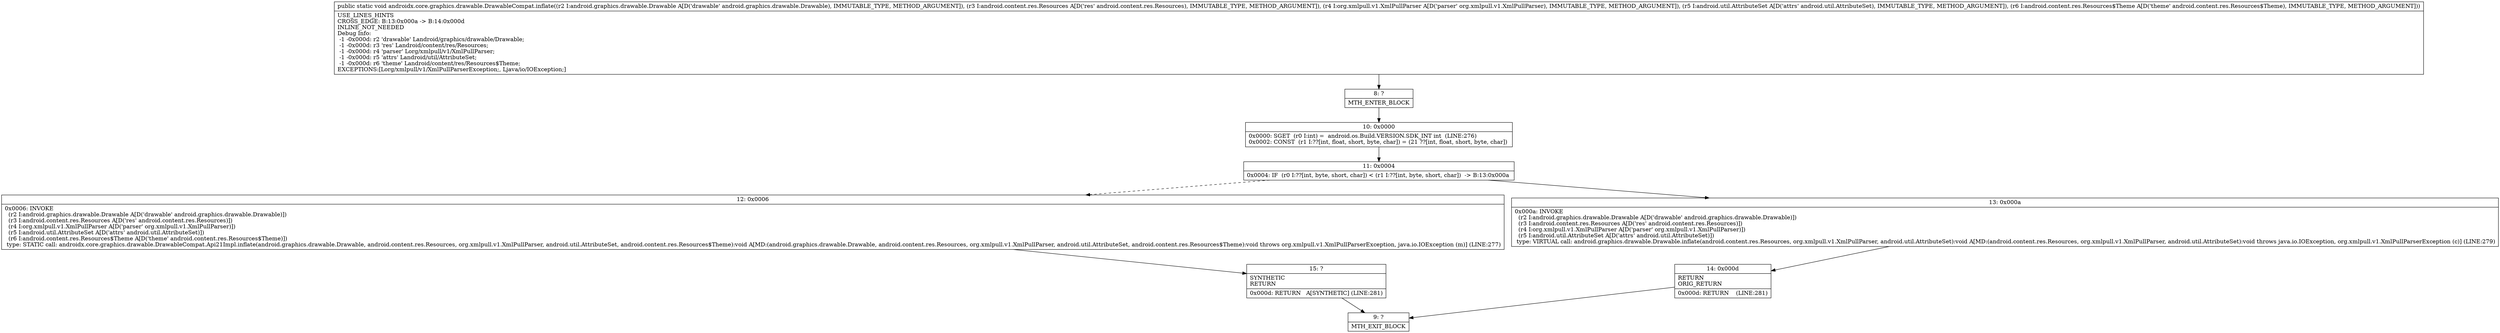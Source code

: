 digraph "CFG forandroidx.core.graphics.drawable.DrawableCompat.inflate(Landroid\/graphics\/drawable\/Drawable;Landroid\/content\/res\/Resources;Lorg\/xmlpull\/v1\/XmlPullParser;Landroid\/util\/AttributeSet;Landroid\/content\/res\/Resources$Theme;)V" {
Node_8 [shape=record,label="{8\:\ ?|MTH_ENTER_BLOCK\l}"];
Node_10 [shape=record,label="{10\:\ 0x0000|0x0000: SGET  (r0 I:int) =  android.os.Build.VERSION.SDK_INT int  (LINE:276)\l0x0002: CONST  (r1 I:??[int, float, short, byte, char]) = (21 ??[int, float, short, byte, char]) \l}"];
Node_11 [shape=record,label="{11\:\ 0x0004|0x0004: IF  (r0 I:??[int, byte, short, char]) \< (r1 I:??[int, byte, short, char])  \-\> B:13:0x000a \l}"];
Node_12 [shape=record,label="{12\:\ 0x0006|0x0006: INVOKE  \l  (r2 I:android.graphics.drawable.Drawable A[D('drawable' android.graphics.drawable.Drawable)])\l  (r3 I:android.content.res.Resources A[D('res' android.content.res.Resources)])\l  (r4 I:org.xmlpull.v1.XmlPullParser A[D('parser' org.xmlpull.v1.XmlPullParser)])\l  (r5 I:android.util.AttributeSet A[D('attrs' android.util.AttributeSet)])\l  (r6 I:android.content.res.Resources$Theme A[D('theme' android.content.res.Resources$Theme)])\l type: STATIC call: androidx.core.graphics.drawable.DrawableCompat.Api21Impl.inflate(android.graphics.drawable.Drawable, android.content.res.Resources, org.xmlpull.v1.XmlPullParser, android.util.AttributeSet, android.content.res.Resources$Theme):void A[MD:(android.graphics.drawable.Drawable, android.content.res.Resources, org.xmlpull.v1.XmlPullParser, android.util.AttributeSet, android.content.res.Resources$Theme):void throws org.xmlpull.v1.XmlPullParserException, java.io.IOException (m)] (LINE:277)\l}"];
Node_15 [shape=record,label="{15\:\ ?|SYNTHETIC\lRETURN\l|0x000d: RETURN   A[SYNTHETIC] (LINE:281)\l}"];
Node_9 [shape=record,label="{9\:\ ?|MTH_EXIT_BLOCK\l}"];
Node_13 [shape=record,label="{13\:\ 0x000a|0x000a: INVOKE  \l  (r2 I:android.graphics.drawable.Drawable A[D('drawable' android.graphics.drawable.Drawable)])\l  (r3 I:android.content.res.Resources A[D('res' android.content.res.Resources)])\l  (r4 I:org.xmlpull.v1.XmlPullParser A[D('parser' org.xmlpull.v1.XmlPullParser)])\l  (r5 I:android.util.AttributeSet A[D('attrs' android.util.AttributeSet)])\l type: VIRTUAL call: android.graphics.drawable.Drawable.inflate(android.content.res.Resources, org.xmlpull.v1.XmlPullParser, android.util.AttributeSet):void A[MD:(android.content.res.Resources, org.xmlpull.v1.XmlPullParser, android.util.AttributeSet):void throws java.io.IOException, org.xmlpull.v1.XmlPullParserException (c)] (LINE:279)\l}"];
Node_14 [shape=record,label="{14\:\ 0x000d|RETURN\lORIG_RETURN\l|0x000d: RETURN    (LINE:281)\l}"];
MethodNode[shape=record,label="{public static void androidx.core.graphics.drawable.DrawableCompat.inflate((r2 I:android.graphics.drawable.Drawable A[D('drawable' android.graphics.drawable.Drawable), IMMUTABLE_TYPE, METHOD_ARGUMENT]), (r3 I:android.content.res.Resources A[D('res' android.content.res.Resources), IMMUTABLE_TYPE, METHOD_ARGUMENT]), (r4 I:org.xmlpull.v1.XmlPullParser A[D('parser' org.xmlpull.v1.XmlPullParser), IMMUTABLE_TYPE, METHOD_ARGUMENT]), (r5 I:android.util.AttributeSet A[D('attrs' android.util.AttributeSet), IMMUTABLE_TYPE, METHOD_ARGUMENT]), (r6 I:android.content.res.Resources$Theme A[D('theme' android.content.res.Resources$Theme), IMMUTABLE_TYPE, METHOD_ARGUMENT]))  | USE_LINES_HINTS\lCROSS_EDGE: B:13:0x000a \-\> B:14:0x000d\lINLINE_NOT_NEEDED\lDebug Info:\l  \-1 \-0x000d: r2 'drawable' Landroid\/graphics\/drawable\/Drawable;\l  \-1 \-0x000d: r3 'res' Landroid\/content\/res\/Resources;\l  \-1 \-0x000d: r4 'parser' Lorg\/xmlpull\/v1\/XmlPullParser;\l  \-1 \-0x000d: r5 'attrs' Landroid\/util\/AttributeSet;\l  \-1 \-0x000d: r6 'theme' Landroid\/content\/res\/Resources$Theme;\lEXCEPTIONS:[Lorg\/xmlpull\/v1\/XmlPullParserException;, Ljava\/io\/IOException;]\l}"];
MethodNode -> Node_8;Node_8 -> Node_10;
Node_10 -> Node_11;
Node_11 -> Node_12[style=dashed];
Node_11 -> Node_13;
Node_12 -> Node_15;
Node_15 -> Node_9;
Node_13 -> Node_14;
Node_14 -> Node_9;
}

